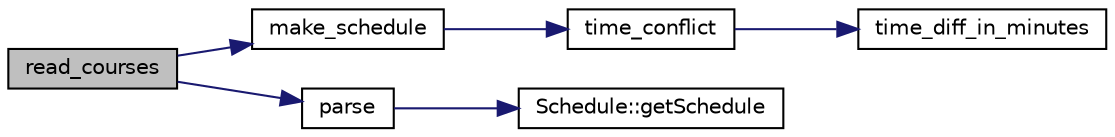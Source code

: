 digraph "read_courses"
{
 // LATEX_PDF_SIZE
  edge [fontname="Helvetica",fontsize="10",labelfontname="Helvetica",labelfontsize="10"];
  node [fontname="Helvetica",fontsize="10",shape=record];
  rankdir="LR";
  Node1 [label="read_courses",height=0.2,width=0.4,color="black", fillcolor="grey75", style="filled", fontcolor="black",tooltip=" "];
  Node1 -> Node2 [color="midnightblue",fontsize="10",style="solid",fontname="Helvetica"];
  Node2 [label="make_schedule",height=0.2,width=0.4,color="black", fillcolor="white", style="filled",URL="$schedule__maker_8cpp.html#aa2c88e90267455fdec0d872068b25369",tooltip=" "];
  Node2 -> Node3 [color="midnightblue",fontsize="10",style="solid",fontname="Helvetica"];
  Node3 [label="time_conflict",height=0.2,width=0.4,color="black", fillcolor="white", style="filled",URL="$schedule__maker_8cpp.html#aaa4b199053a37d93320364c8459d7ded",tooltip=" "];
  Node3 -> Node4 [color="midnightblue",fontsize="10",style="solid",fontname="Helvetica"];
  Node4 [label="time_diff_in_minutes",height=0.2,width=0.4,color="black", fillcolor="white", style="filled",URL="$schedule__maker_8cpp.html#ab756784d7a4d58f3c8ba9c042d42a1cb",tooltip=" "];
  Node1 -> Node5 [color="midnightblue",fontsize="10",style="solid",fontname="Helvetica"];
  Node5 [label="parse",height=0.2,width=0.4,color="black", fillcolor="white", style="filled",URL="$json__parser_8cpp.html#a05378c4e9e46b5b68d745abfb098160b",tooltip=" "];
  Node5 -> Node6 [color="midnightblue",fontsize="10",style="solid",fontname="Helvetica"];
  Node6 [label="Schedule::getSchedule",height=0.2,width=0.4,color="black", fillcolor="white", style="filled",URL="$classSchedule.html#a22dde6559eb408d4bf37ca3a7508922e",tooltip=" "];
}
